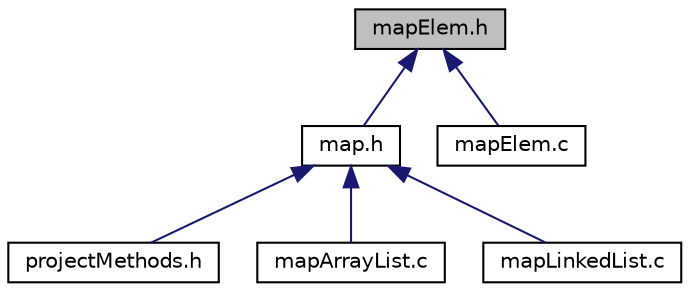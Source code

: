 digraph "mapElem.h"
{
 // LATEX_PDF_SIZE
  edge [fontname="Helvetica",fontsize="10",labelfontname="Helvetica",labelfontsize="10"];
  node [fontname="Helvetica",fontsize="10",shape=record];
  Node1 [label="mapElem.h",height=0.2,width=0.4,color="black", fillcolor="grey75", style="filled", fontcolor="black",tooltip="Defines the types MapKey and MapValue."];
  Node1 -> Node2 [dir="back",color="midnightblue",fontsize="10",style="solid",fontname="Helvetica"];
  Node2 [label="map.h",height=0.2,width=0.4,color="black", fillcolor="white", style="filled",URL="$map_8h.html",tooltip="Definition of the ADT Map in C."];
  Node2 -> Node3 [dir="back",color="midnightblue",fontsize="10",style="solid",fontname="Helvetica"];
  Node3 [label="projectMethods.h",height=0.2,width=0.4,color="black", fillcolor="white", style="filled",URL="$projectMethods_8h.html",tooltip="Definition of all methods that allow the project to run."];
  Node2 -> Node4 [dir="back",color="midnightblue",fontsize="10",style="solid",fontname="Helvetica"];
  Node4 [label="mapArrayList.c",height=0.2,width=0.4,color="black", fillcolor="white", style="filled",URL="$mapArrayList_8c.html",tooltip="Provides an implementation of the ADT Map with an array list as the underlying data structure."];
  Node2 -> Node5 [dir="back",color="midnightblue",fontsize="10",style="solid",fontname="Helvetica"];
  Node5 [label="mapLinkedList.c",height=0.2,width=0.4,color="black", fillcolor="white", style="filled",URL="$mapLinkedList_8c.html",tooltip="Provides an implementation of the ADT Map with a doubly-linked list with sentinels as the underlying ..."];
  Node1 -> Node6 [dir="back",color="midnightblue",fontsize="10",style="solid",fontname="Helvetica"];
  Node6 [label="mapElem.c",height=0.2,width=0.4,color="black", fillcolor="white", style="filled",URL="$mapElem_8c.html",tooltip="Implements operations for types MapKey and MapValue."];
}
